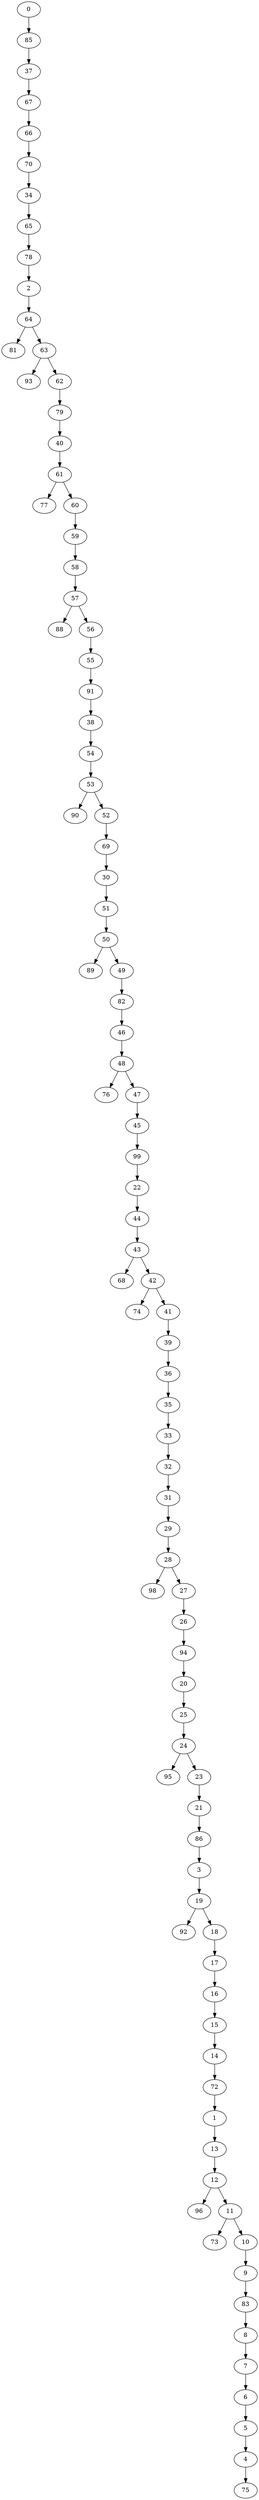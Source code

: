 digraph {
	0 [label=0]
	85 [label=85]
	37 [label=37]
	67 [label=67]
	66 [label=66]
	70 [label=70]
	34 [label=34]
	65 [label=65]
	78 [label=78]
	2 [label=2]
	64 [label=64]
	81 [label=81]
	63 [label=63]
	93 [label=93]
	62 [label=62]
	79 [label=79]
	40 [label=40]
	61 [label=61]
	77 [label=77]
	60 [label=60]
	59 [label=59]
	58 [label=58]
	57 [label=57]
	88 [label=88]
	56 [label=56]
	55 [label=55]
	91 [label=91]
	38 [label=38]
	54 [label=54]
	53 [label=53]
	90 [label=90]
	52 [label=52]
	69 [label=69]
	30 [label=30]
	51 [label=51]
	50 [label=50]
	89 [label=89]
	49 [label=49]
	82 [label=82]
	46 [label=46]
	48 [label=48]
	76 [label=76]
	47 [label=47]
	45 [label=45]
	99 [label=99]
	22 [label=22]
	44 [label=44]
	43 [label=43]
	68 [label=68]
	42 [label=42]
	74 [label=74]
	41 [label=41]
	39 [label=39]
	36 [label=36]
	35 [label=35]
	33 [label=33]
	32 [label=32]
	31 [label=31]
	29 [label=29]
	28 [label=28]
	98 [label=98]
	27 [label=27]
	26 [label=26]
	94 [label=94]
	20 [label=20]
	25 [label=25]
	24 [label=24]
	95 [label=95]
	23 [label=23]
	21 [label=21]
	86 [label=86]
	3 [label=3]
	19 [label=19]
	92 [label=92]
	18 [label=18]
	17 [label=17]
	16 [label=16]
	15 [label=15]
	14 [label=14]
	72 [label=72]
	1 [label=1]
	13 [label=13]
	12 [label=12]
	96 [label=96]
	11 [label=11]
	73 [label=73]
	10 [label=10]
	9 [label=9]
	83 [label=83]
	8 [label=8]
	7 [label=7]
	6 [label=6]
	5 [label=5]
	4 [label=4]
	75 [label=75]
	0 -> 85
	85 -> 37
	37 -> 67
	67 -> 66
	66 -> 70
	70 -> 34
	34 -> 65
	65 -> 78
	78 -> 2
	2 -> 64
	64 -> 81
	64 -> 63
	63 -> 93
	63 -> 62
	62 -> 79
	79 -> 40
	40 -> 61
	61 -> 77
	61 -> 60
	60 -> 59
	59 -> 58
	58 -> 57
	57 -> 88
	57 -> 56
	56 -> 55
	55 -> 91
	91 -> 38
	38 -> 54
	54 -> 53
	53 -> 90
	53 -> 52
	52 -> 69
	69 -> 30
	30 -> 51
	51 -> 50
	50 -> 89
	50 -> 49
	49 -> 82
	82 -> 46
	46 -> 48
	48 -> 76
	48 -> 47
	47 -> 45
	45 -> 99
	99 -> 22
	22 -> 44
	44 -> 43
	43 -> 68
	43 -> 42
	42 -> 74
	42 -> 41
	41 -> 39
	39 -> 36
	36 -> 35
	35 -> 33
	33 -> 32
	32 -> 31
	31 -> 29
	29 -> 28
	28 -> 98
	28 -> 27
	27 -> 26
	26 -> 94
	94 -> 20
	20 -> 25
	25 -> 24
	24 -> 95
	24 -> 23
	23 -> 21
	21 -> 86
	86 -> 3
	3 -> 19
	19 -> 92
	19 -> 18
	18 -> 17
	17 -> 16
	16 -> 15
	15 -> 14
	14 -> 72
	72 -> 1
	1 -> 13
	13 -> 12
	12 -> 96
	12 -> 11
	11 -> 73
	11 -> 10
	10 -> 9
	9 -> 83
	83 -> 8
	8 -> 7
	7 -> 6
	6 -> 5
	5 -> 4
	4 -> 75
}
